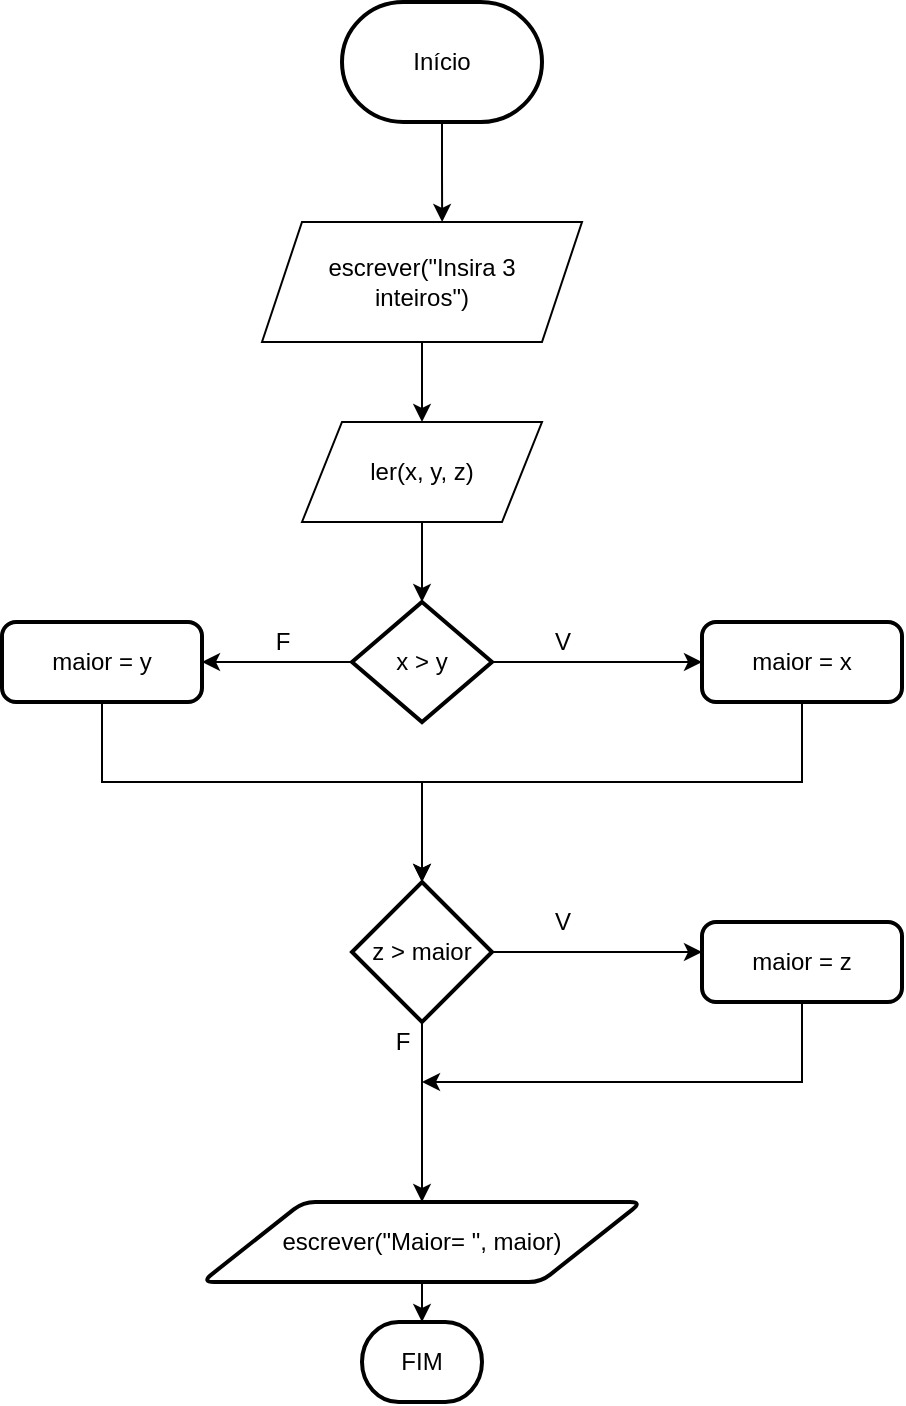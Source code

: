 <mxfile version="13.8.0" type="github">
  <diagram id="C5RBs43oDa-KdzZeNtuy" name="Page-1">
    <mxGraphModel dx="996" dy="548" grid="1" gridSize="10" guides="1" tooltips="1" connect="1" arrows="1" fold="1" page="1" pageScale="1" pageWidth="827" pageHeight="1169" math="0" shadow="0">
      <root>
        <mxCell id="WIyWlLk6GJQsqaUBKTNV-0" />
        <mxCell id="WIyWlLk6GJQsqaUBKTNV-1" parent="WIyWlLk6GJQsqaUBKTNV-0" />
        <mxCell id="20g7NIidhMAuHK6iMEh4-6" style="edgeStyle=orthogonalEdgeStyle;rounded=0;orthogonalLoop=1;jettySize=auto;html=1;" edge="1" parent="WIyWlLk6GJQsqaUBKTNV-1" source="20g7NIidhMAuHK6iMEh4-1" target="20g7NIidhMAuHK6iMEh4-7">
          <mxGeometry relative="1" as="geometry">
            <mxPoint x="230" y="300" as="targetPoint" />
          </mxGeometry>
        </mxCell>
        <mxCell id="20g7NIidhMAuHK6iMEh4-1" value="escrever(&quot;Insira 3 &lt;br&gt;inteiros&quot;)" style="shape=parallelogram;perimeter=parallelogramPerimeter;whiteSpace=wrap;html=1;fixedSize=1;" vertex="1" parent="WIyWlLk6GJQsqaUBKTNV-1">
          <mxGeometry x="150" y="170" width="160" height="60" as="geometry" />
        </mxCell>
        <mxCell id="20g7NIidhMAuHK6iMEh4-8" style="edgeStyle=orthogonalEdgeStyle;rounded=0;orthogonalLoop=1;jettySize=auto;html=1;" edge="1" parent="WIyWlLk6GJQsqaUBKTNV-1" source="20g7NIidhMAuHK6iMEh4-7" target="20g7NIidhMAuHK6iMEh4-9">
          <mxGeometry relative="1" as="geometry">
            <mxPoint x="230" y="360" as="targetPoint" />
          </mxGeometry>
        </mxCell>
        <mxCell id="20g7NIidhMAuHK6iMEh4-7" value="ler(x, y, z)" style="shape=parallelogram;perimeter=parallelogramPerimeter;whiteSpace=wrap;html=1;fixedSize=1;" vertex="1" parent="WIyWlLk6GJQsqaUBKTNV-1">
          <mxGeometry x="170" y="270" width="120" height="50" as="geometry" />
        </mxCell>
        <mxCell id="20g7NIidhMAuHK6iMEh4-10" style="edgeStyle=orthogonalEdgeStyle;rounded=0;orthogonalLoop=1;jettySize=auto;html=1;" edge="1" parent="WIyWlLk6GJQsqaUBKTNV-1" source="20g7NIidhMAuHK6iMEh4-9">
          <mxGeometry relative="1" as="geometry">
            <mxPoint x="370" y="390" as="targetPoint" />
          </mxGeometry>
        </mxCell>
        <mxCell id="20g7NIidhMAuHK6iMEh4-12" style="edgeStyle=orthogonalEdgeStyle;rounded=0;orthogonalLoop=1;jettySize=auto;html=1;" edge="1" parent="WIyWlLk6GJQsqaUBKTNV-1" source="20g7NIidhMAuHK6iMEh4-9">
          <mxGeometry relative="1" as="geometry">
            <mxPoint x="120" y="390" as="targetPoint" />
          </mxGeometry>
        </mxCell>
        <mxCell id="20g7NIidhMAuHK6iMEh4-9" value="x &amp;gt; y" style="strokeWidth=2;html=1;shape=mxgraph.flowchart.decision;whiteSpace=wrap;" vertex="1" parent="WIyWlLk6GJQsqaUBKTNV-1">
          <mxGeometry x="195" y="360" width="70" height="60" as="geometry" />
        </mxCell>
        <mxCell id="20g7NIidhMAuHK6iMEh4-11" value="V" style="text;html=1;align=center;verticalAlign=middle;resizable=0;points=[];autosize=1;" vertex="1" parent="WIyWlLk6GJQsqaUBKTNV-1">
          <mxGeometry x="290" y="370" width="20" height="20" as="geometry" />
        </mxCell>
        <mxCell id="20g7NIidhMAuHK6iMEh4-14" value="F" style="text;html=1;align=center;verticalAlign=middle;resizable=0;points=[];autosize=1;" vertex="1" parent="WIyWlLk6GJQsqaUBKTNV-1">
          <mxGeometry x="150" y="370" width="20" height="20" as="geometry" />
        </mxCell>
        <mxCell id="20g7NIidhMAuHK6iMEh4-17" style="edgeStyle=orthogonalEdgeStyle;rounded=0;orthogonalLoop=1;jettySize=auto;html=1;entryX=0.563;entryY=0;entryDx=0;entryDy=0;entryPerimeter=0;" edge="1" parent="WIyWlLk6GJQsqaUBKTNV-1" source="20g7NIidhMAuHK6iMEh4-16" target="20g7NIidhMAuHK6iMEh4-1">
          <mxGeometry relative="1" as="geometry" />
        </mxCell>
        <mxCell id="20g7NIidhMAuHK6iMEh4-16" value="Início" style="strokeWidth=2;html=1;shape=mxgraph.flowchart.terminator;whiteSpace=wrap;" vertex="1" parent="WIyWlLk6GJQsqaUBKTNV-1">
          <mxGeometry x="190" y="60" width="100" height="60" as="geometry" />
        </mxCell>
        <mxCell id="20g7NIidhMAuHK6iMEh4-23" style="edgeStyle=orthogonalEdgeStyle;rounded=0;orthogonalLoop=1;jettySize=auto;html=1;" edge="1" parent="WIyWlLk6GJQsqaUBKTNV-1" source="20g7NIidhMAuHK6iMEh4-18">
          <mxGeometry relative="1" as="geometry">
            <mxPoint x="230" y="500" as="targetPoint" />
            <Array as="points">
              <mxPoint x="420" y="450" />
            </Array>
          </mxGeometry>
        </mxCell>
        <mxCell id="20g7NIidhMAuHK6iMEh4-18" value="maior = x" style="rounded=1;whiteSpace=wrap;html=1;absoluteArcSize=1;arcSize=14;strokeWidth=2;" vertex="1" parent="WIyWlLk6GJQsqaUBKTNV-1">
          <mxGeometry x="370" y="370" width="100" height="40" as="geometry" />
        </mxCell>
        <mxCell id="20g7NIidhMAuHK6iMEh4-20" style="edgeStyle=orthogonalEdgeStyle;rounded=0;orthogonalLoop=1;jettySize=auto;html=1;" edge="1" parent="WIyWlLk6GJQsqaUBKTNV-1" source="20g7NIidhMAuHK6iMEh4-19">
          <mxGeometry relative="1" as="geometry">
            <mxPoint x="230" y="500" as="targetPoint" />
            <Array as="points">
              <mxPoint x="70" y="450" />
              <mxPoint x="230" y="450" />
              <mxPoint x="230" y="490" />
            </Array>
          </mxGeometry>
        </mxCell>
        <mxCell id="20g7NIidhMAuHK6iMEh4-19" value="maior = y" style="rounded=1;whiteSpace=wrap;html=1;absoluteArcSize=1;arcSize=14;strokeWidth=2;" vertex="1" parent="WIyWlLk6GJQsqaUBKTNV-1">
          <mxGeometry x="20" y="370" width="100" height="40" as="geometry" />
        </mxCell>
        <mxCell id="20g7NIidhMAuHK6iMEh4-27" style="edgeStyle=orthogonalEdgeStyle;rounded=0;orthogonalLoop=1;jettySize=auto;html=1;" edge="1" parent="WIyWlLk6GJQsqaUBKTNV-1" source="20g7NIidhMAuHK6iMEh4-24">
          <mxGeometry relative="1" as="geometry">
            <mxPoint x="370" y="535" as="targetPoint" />
          </mxGeometry>
        </mxCell>
        <mxCell id="20g7NIidhMAuHK6iMEh4-30" style="edgeStyle=orthogonalEdgeStyle;rounded=0;orthogonalLoop=1;jettySize=auto;html=1;" edge="1" parent="WIyWlLk6GJQsqaUBKTNV-1" source="20g7NIidhMAuHK6iMEh4-24">
          <mxGeometry relative="1" as="geometry">
            <mxPoint x="230" y="660" as="targetPoint" />
          </mxGeometry>
        </mxCell>
        <mxCell id="20g7NIidhMAuHK6iMEh4-24" value="z &amp;gt; maior" style="strokeWidth=2;html=1;shape=mxgraph.flowchart.decision;whiteSpace=wrap;" vertex="1" parent="WIyWlLk6GJQsqaUBKTNV-1">
          <mxGeometry x="195" y="500" width="70" height="70" as="geometry" />
        </mxCell>
        <mxCell id="20g7NIidhMAuHK6iMEh4-26" style="edgeStyle=orthogonalEdgeStyle;rounded=0;orthogonalLoop=1;jettySize=auto;html=1;exitX=0.5;exitY=1;exitDx=0;exitDy=0;exitPerimeter=0;" edge="1" parent="WIyWlLk6GJQsqaUBKTNV-1" source="20g7NIidhMAuHK6iMEh4-24" target="20g7NIidhMAuHK6iMEh4-24">
          <mxGeometry relative="1" as="geometry" />
        </mxCell>
        <mxCell id="20g7NIidhMAuHK6iMEh4-28" value="V" style="text;html=1;align=center;verticalAlign=middle;resizable=0;points=[];autosize=1;" vertex="1" parent="WIyWlLk6GJQsqaUBKTNV-1">
          <mxGeometry x="290" y="510" width="20" height="20" as="geometry" />
        </mxCell>
        <mxCell id="20g7NIidhMAuHK6iMEh4-31" style="edgeStyle=orthogonalEdgeStyle;rounded=0;orthogonalLoop=1;jettySize=auto;html=1;" edge="1" parent="WIyWlLk6GJQsqaUBKTNV-1" source="20g7NIidhMAuHK6iMEh4-29">
          <mxGeometry relative="1" as="geometry">
            <mxPoint x="230" y="600" as="targetPoint" />
            <Array as="points">
              <mxPoint x="420" y="600" />
              <mxPoint x="420" y="600" />
            </Array>
          </mxGeometry>
        </mxCell>
        <mxCell id="20g7NIidhMAuHK6iMEh4-29" value="maior = z" style="rounded=1;whiteSpace=wrap;html=1;absoluteArcSize=1;arcSize=14;strokeWidth=2;" vertex="1" parent="WIyWlLk6GJQsqaUBKTNV-1">
          <mxGeometry x="370" y="520" width="100" height="40" as="geometry" />
        </mxCell>
        <mxCell id="20g7NIidhMAuHK6iMEh4-32" value="F" style="text;html=1;align=center;verticalAlign=middle;resizable=0;points=[];autosize=1;" vertex="1" parent="WIyWlLk6GJQsqaUBKTNV-1">
          <mxGeometry x="210" y="570" width="20" height="20" as="geometry" />
        </mxCell>
        <mxCell id="20g7NIidhMAuHK6iMEh4-34" style="edgeStyle=orthogonalEdgeStyle;rounded=0;orthogonalLoop=1;jettySize=auto;html=1;" edge="1" parent="WIyWlLk6GJQsqaUBKTNV-1" source="20g7NIidhMAuHK6iMEh4-33" target="20g7NIidhMAuHK6iMEh4-35">
          <mxGeometry relative="1" as="geometry">
            <mxPoint x="230" y="750" as="targetPoint" />
          </mxGeometry>
        </mxCell>
        <mxCell id="20g7NIidhMAuHK6iMEh4-33" value="escrever(&quot;Maior= &quot;, maior)" style="shape=parallelogram;html=1;strokeWidth=2;perimeter=parallelogramPerimeter;whiteSpace=wrap;rounded=1;arcSize=12;size=0.23;" vertex="1" parent="WIyWlLk6GJQsqaUBKTNV-1">
          <mxGeometry x="120" y="660" width="220" height="40" as="geometry" />
        </mxCell>
        <mxCell id="20g7NIidhMAuHK6iMEh4-35" value="FIM" style="strokeWidth=2;html=1;shape=mxgraph.flowchart.terminator;whiteSpace=wrap;" vertex="1" parent="WIyWlLk6GJQsqaUBKTNV-1">
          <mxGeometry x="200" y="720" width="60" height="40" as="geometry" />
        </mxCell>
      </root>
    </mxGraphModel>
  </diagram>
</mxfile>
